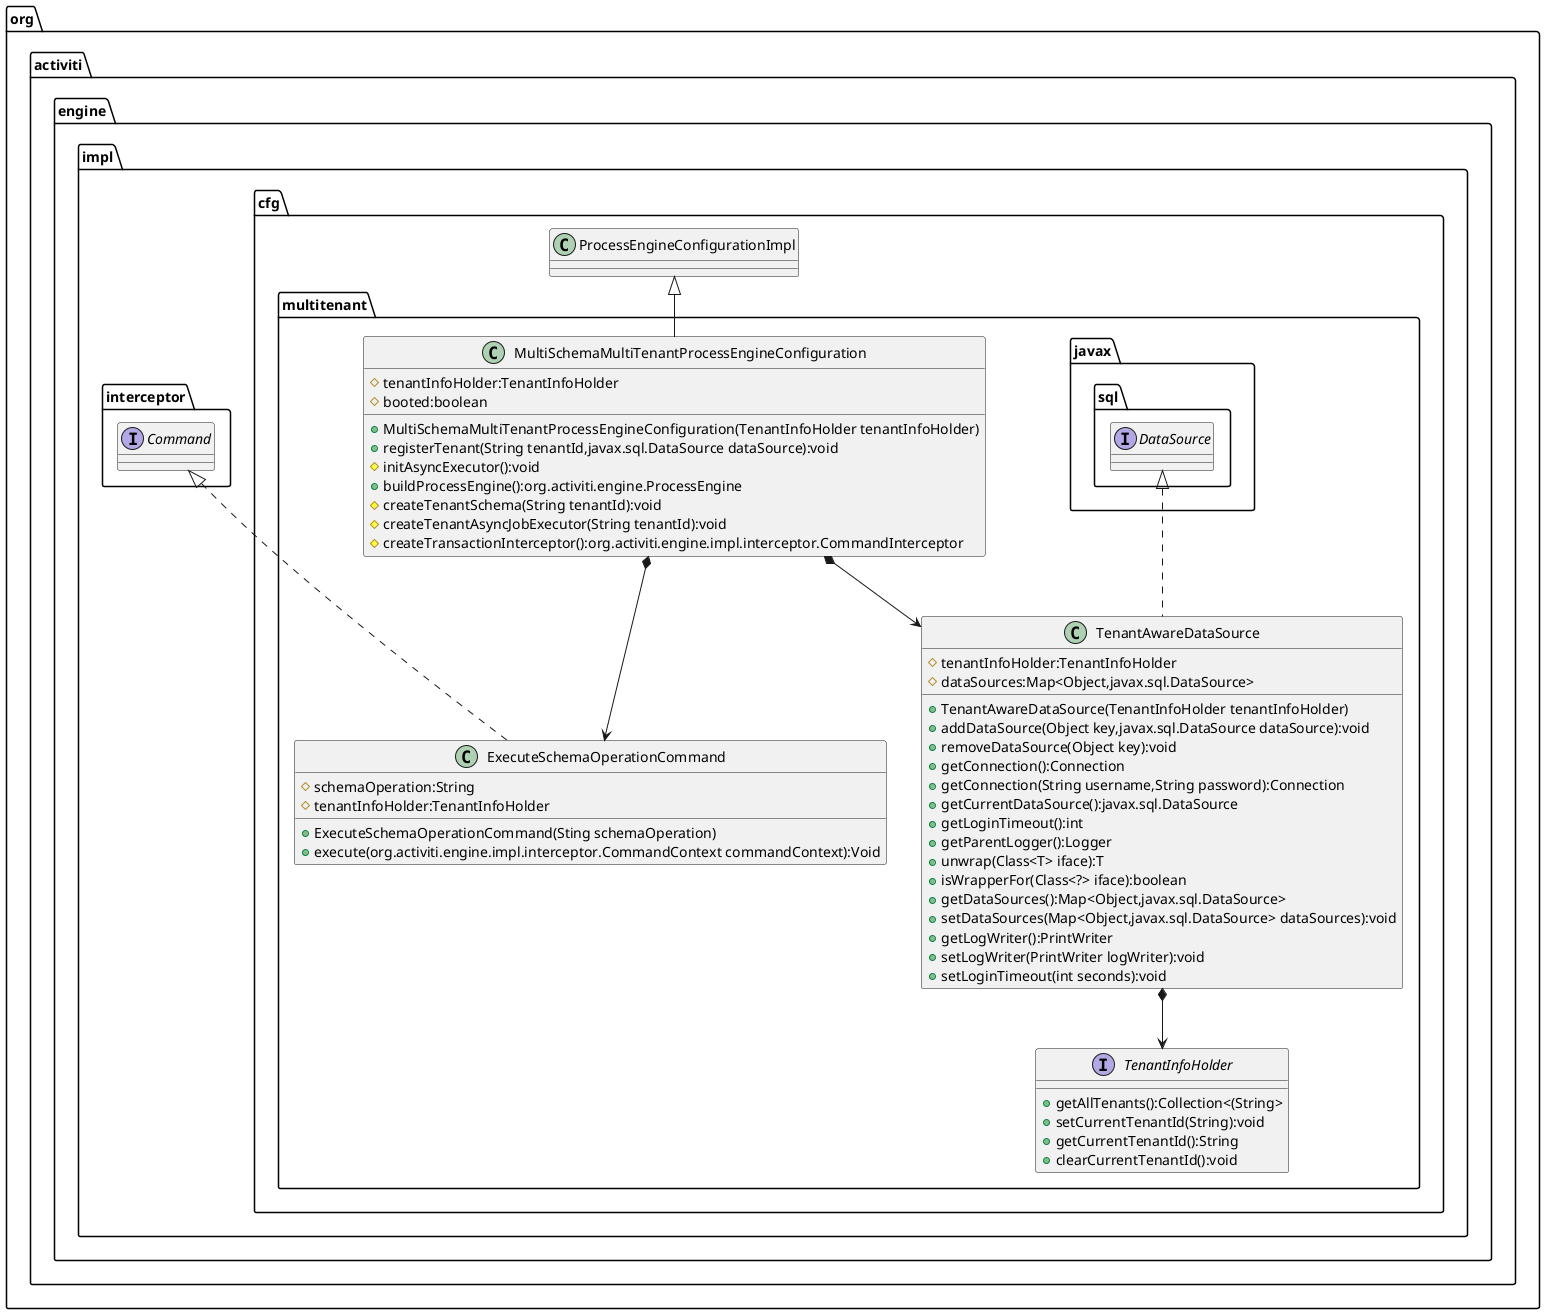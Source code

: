 @startuml
hide @unlinked
package "org.activiti.engine.impl.cfg.multitenant" {
class ExecuteSchemaOperationCommand implements org.activiti.engine.impl.interceptor.Command<Void> {
    # schemaOperation:String
    # tenantInfoHolder:TenantInfoHolder
    + ExecuteSchemaOperationCommand(Sting schemaOperation)
    + execute(org.activiti.engine.impl.interceptor.CommandContext commandContext):Void
}

class MultiSchemaMultiTenantProcessEngineConfiguration extends org.activiti.engine.impl.cfg.ProcessEngineConfigurationImpl {
    # tenantInfoHolder:TenantInfoHolder
    # booted:boolean
    + MultiSchemaMultiTenantProcessEngineConfiguration(TenantInfoHolder tenantInfoHolder)
    + registerTenant(String tenantId,javax.sql.DataSource dataSource):void
    # initAsyncExecutor():void
    + buildProcessEngine():org.activiti.engine.ProcessEngine
    # createTenantSchema(String tenantId):void
    # createTenantAsyncJobExecutor(String tenantId):void
    # createTransactionInterceptor():org.activiti.engine.impl.interceptor.CommandInterceptor
}
MultiSchemaMultiTenantProcessEngineConfiguration *--> TenantAwareDataSource
MultiSchemaMultiTenantProcessEngineConfiguration *--> ExecuteSchemaOperationCommand

class TenantAwareDataSource implements javax.sql.DataSource {
    # tenantInfoHolder:TenantInfoHolder
    # dataSources:Map<Object,javax.sql.DataSource>
    + TenantAwareDataSource(TenantInfoHolder tenantInfoHolder)
    + addDataSource(Object key,javax.sql.DataSource dataSource):void
    + removeDataSource(Object key):void
    + getConnection():Connection
    + getConnection(String username,String password):Connection
    + getCurrentDataSource():javax.sql.DataSource
    + getLoginTimeout():int
    + getParentLogger():Logger
    + unwrap(Class<T> iface):T
    + isWrapperFor(Class<?> iface):boolean
    + getDataSources():Map<Object,javax.sql.DataSource>
    + setDataSources(Map<Object,javax.sql.DataSource> dataSources):void
    + getLogWriter():PrintWriter
    + setLogWriter(PrintWriter logWriter):void
    + setLoginTimeout(int seconds):void
}
TenantAwareDataSource *--> TenantInfoHolder

interface TenantInfoHolder {
    + getAllTenants():Collection<(String>
    + setCurrentTenantId(String):void
    + getCurrentTenantId():String
    + clearCurrentTenantId():void
}
/' package finished '/

}

@enduml